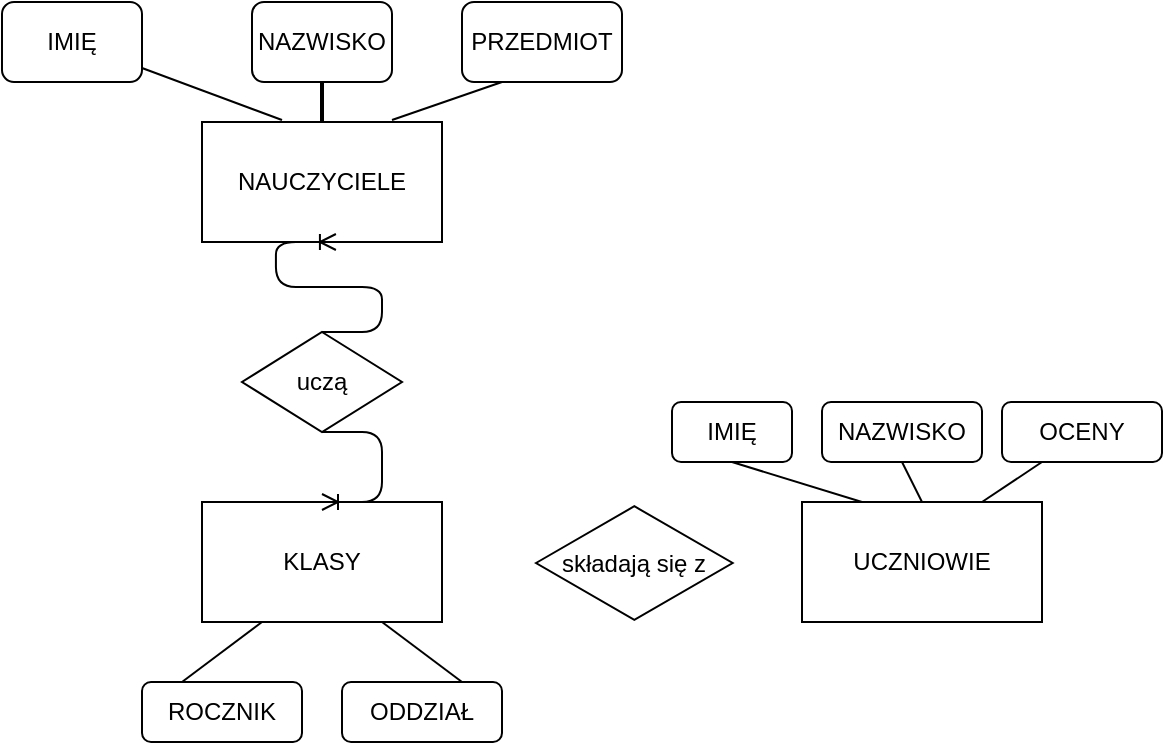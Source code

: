 <mxfile version="14.4.9" type="github">
  <diagram id="R2lEEEUBdFMjLlhIrx00" name="Page-1">
    <mxGraphModel dx="1038" dy="547" grid="1" gridSize="10" guides="1" tooltips="1" connect="1" arrows="1" fold="1" page="1" pageScale="1" pageWidth="850" pageHeight="1100" math="0" shadow="0" extFonts="Permanent Marker^https://fonts.googleapis.com/css?family=Permanent+Marker">
      <root>
        <mxCell id="0" />
        <mxCell id="1" parent="0" />
        <mxCell id="duG1KUQLpDS7PBp-qmxF-61" value="UCZNIOWIE" style="rounded=0;whiteSpace=wrap;html=1;" vertex="1" parent="1">
          <mxGeometry x="460" y="280" width="120" height="60" as="geometry" />
        </mxCell>
        <mxCell id="duG1KUQLpDS7PBp-qmxF-64" value="KLASY" style="rounded=0;whiteSpace=wrap;html=1;" vertex="1" parent="1">
          <mxGeometry x="160" y="280" width="120" height="60" as="geometry" />
        </mxCell>
        <mxCell id="duG1KUQLpDS7PBp-qmxF-66" value="składają się z" style="html=1;whiteSpace=wrap;aspect=fixed;shape=isoRectangle;" vertex="1" parent="1">
          <mxGeometry x="327" y="281" width="98.33" height="59" as="geometry" />
        </mxCell>
        <mxCell id="duG1KUQLpDS7PBp-qmxF-67" value="NAUCZYCIELE" style="rounded=0;whiteSpace=wrap;html=1;" vertex="1" parent="1">
          <mxGeometry x="160" y="90" width="120" height="60" as="geometry" />
        </mxCell>
        <mxCell id="duG1KUQLpDS7PBp-qmxF-68" value="PRZEDMIOT" style="rounded=1;whiteSpace=wrap;html=1;" vertex="1" parent="1">
          <mxGeometry x="290" y="30" width="80" height="40" as="geometry" />
        </mxCell>
        <mxCell id="duG1KUQLpDS7PBp-qmxF-69" value="IMIĘ" style="rounded=1;whiteSpace=wrap;html=1;" vertex="1" parent="1">
          <mxGeometry x="60" y="30" width="70" height="40" as="geometry" />
        </mxCell>
        <mxCell id="duG1KUQLpDS7PBp-qmxF-70" value="NAZWISKO" style="rounded=1;whiteSpace=wrap;html=1;" vertex="1" parent="1">
          <mxGeometry x="185" y="30" width="70" height="40" as="geometry" />
        </mxCell>
        <mxCell id="duG1KUQLpDS7PBp-qmxF-71" value="" style="line;strokeWidth=2;direction=south;html=1;" vertex="1" parent="1">
          <mxGeometry x="215" y="70" width="10" height="20" as="geometry" />
        </mxCell>
        <mxCell id="duG1KUQLpDS7PBp-qmxF-74" value="" style="endArrow=none;html=1;rounded=0;entryX=0.25;entryY=1;entryDx=0;entryDy=0;" edge="1" parent="1" target="duG1KUQLpDS7PBp-qmxF-68">
          <mxGeometry relative="1" as="geometry">
            <mxPoint x="255" y="89" as="sourcePoint" />
            <mxPoint x="415" y="89" as="targetPoint" />
          </mxGeometry>
        </mxCell>
        <mxCell id="duG1KUQLpDS7PBp-qmxF-75" value="" style="endArrow=none;html=1;rounded=0;" edge="1" parent="1" source="duG1KUQLpDS7PBp-qmxF-69">
          <mxGeometry relative="1" as="geometry">
            <mxPoint x="100" y="89" as="sourcePoint" />
            <mxPoint x="200" y="89" as="targetPoint" />
          </mxGeometry>
        </mxCell>
        <mxCell id="duG1KUQLpDS7PBp-qmxF-76" value="uczą" style="rhombus;whiteSpace=wrap;html=1;" vertex="1" parent="1">
          <mxGeometry x="180" y="195" width="80" height="50" as="geometry" />
        </mxCell>
        <mxCell id="duG1KUQLpDS7PBp-qmxF-77" value="ROCZNIK" style="rounded=1;whiteSpace=wrap;html=1;" vertex="1" parent="1">
          <mxGeometry x="130" y="370" width="80" height="30" as="geometry" />
        </mxCell>
        <mxCell id="duG1KUQLpDS7PBp-qmxF-78" value="ODDZIAŁ" style="rounded=1;whiteSpace=wrap;html=1;" vertex="1" parent="1">
          <mxGeometry x="230" y="370" width="80" height="30" as="geometry" />
        </mxCell>
        <mxCell id="duG1KUQLpDS7PBp-qmxF-79" value="" style="endArrow=none;html=1;rounded=0;exitX=0.25;exitY=0;exitDx=0;exitDy=0;entryX=0.25;entryY=1;entryDx=0;entryDy=0;" edge="1" parent="1" source="duG1KUQLpDS7PBp-qmxF-77" target="duG1KUQLpDS7PBp-qmxF-64">
          <mxGeometry relative="1" as="geometry">
            <mxPoint x="140" y="299" as="sourcePoint" />
            <mxPoint x="225" y="299" as="targetPoint" />
          </mxGeometry>
        </mxCell>
        <mxCell id="duG1KUQLpDS7PBp-qmxF-81" value="" style="endArrow=none;html=1;rounded=0;entryX=0.75;entryY=0;entryDx=0;entryDy=0;exitX=0.75;exitY=1;exitDx=0;exitDy=0;" edge="1" parent="1" source="duG1KUQLpDS7PBp-qmxF-64" target="duG1KUQLpDS7PBp-qmxF-78">
          <mxGeometry relative="1" as="geometry">
            <mxPoint x="240" y="300" as="sourcePoint" />
            <mxPoint x="310" y="300" as="targetPoint" />
          </mxGeometry>
        </mxCell>
        <mxCell id="duG1KUQLpDS7PBp-qmxF-82" value="IMIĘ" style="rounded=1;whiteSpace=wrap;html=1;" vertex="1" parent="1">
          <mxGeometry x="395" y="230" width="60" height="30" as="geometry" />
        </mxCell>
        <mxCell id="duG1KUQLpDS7PBp-qmxF-83" value="NAZWISKO" style="rounded=1;whiteSpace=wrap;html=1;" vertex="1" parent="1">
          <mxGeometry x="470" y="230" width="80" height="30" as="geometry" />
        </mxCell>
        <mxCell id="duG1KUQLpDS7PBp-qmxF-84" value="OCENY" style="rounded=1;whiteSpace=wrap;html=1;" vertex="1" parent="1">
          <mxGeometry x="560" y="230" width="80" height="30" as="geometry" />
        </mxCell>
        <mxCell id="duG1KUQLpDS7PBp-qmxF-92" value="" style="edgeStyle=entityRelationEdgeStyle;fontSize=12;html=1;endArrow=ERoneToMany;entryX=0.558;entryY=1;entryDx=0;entryDy=0;entryPerimeter=0;exitX=0.5;exitY=0;exitDx=0;exitDy=0;" edge="1" parent="1" source="duG1KUQLpDS7PBp-qmxF-76" target="duG1KUQLpDS7PBp-qmxF-67">
          <mxGeometry width="100" height="100" relative="1" as="geometry">
            <mxPoint x="220" y="170" as="sourcePoint" />
            <mxPoint x="320" y="70" as="targetPoint" />
          </mxGeometry>
        </mxCell>
        <mxCell id="duG1KUQLpDS7PBp-qmxF-98" value="" style="edgeStyle=entityRelationEdgeStyle;fontSize=12;html=1;endArrow=ERoneToMany;entryX=0.5;entryY=0;entryDx=0;entryDy=0;exitX=0.5;exitY=1;exitDx=0;exitDy=0;" edge="1" parent="1" source="duG1KUQLpDS7PBp-qmxF-76" target="duG1KUQLpDS7PBp-qmxF-64">
          <mxGeometry width="100" height="100" relative="1" as="geometry">
            <mxPoint x="215" y="220" as="sourcePoint" />
            <mxPoint x="315" y="120" as="targetPoint" />
          </mxGeometry>
        </mxCell>
        <mxCell id="duG1KUQLpDS7PBp-qmxF-99" value="" style="endArrow=none;html=1;rounded=0;exitX=0.5;exitY=1;exitDx=0;exitDy=0;entryX=0.25;entryY=0;entryDx=0;entryDy=0;" edge="1" parent="1" source="duG1KUQLpDS7PBp-qmxF-82" target="duG1KUQLpDS7PBp-qmxF-61">
          <mxGeometry relative="1" as="geometry">
            <mxPoint x="340" y="250" as="sourcePoint" />
            <mxPoint x="500" y="250" as="targetPoint" />
          </mxGeometry>
        </mxCell>
        <mxCell id="duG1KUQLpDS7PBp-qmxF-100" value="" style="endArrow=none;html=1;rounded=0;entryX=0.5;entryY=1;entryDx=0;entryDy=0;exitX=0.5;exitY=0;exitDx=0;exitDy=0;" edge="1" parent="1" source="duG1KUQLpDS7PBp-qmxF-61" target="duG1KUQLpDS7PBp-qmxF-83">
          <mxGeometry relative="1" as="geometry">
            <mxPoint x="340" y="250" as="sourcePoint" />
            <mxPoint x="500" y="250" as="targetPoint" />
          </mxGeometry>
        </mxCell>
        <mxCell id="duG1KUQLpDS7PBp-qmxF-101" value="" style="endArrow=none;html=1;rounded=0;entryX=0.75;entryY=0;entryDx=0;entryDy=0;exitX=0.25;exitY=1;exitDx=0;exitDy=0;" edge="1" parent="1" source="duG1KUQLpDS7PBp-qmxF-84" target="duG1KUQLpDS7PBp-qmxF-61">
          <mxGeometry relative="1" as="geometry">
            <mxPoint x="340" y="250" as="sourcePoint" />
            <mxPoint x="500" y="250" as="targetPoint" />
          </mxGeometry>
        </mxCell>
      </root>
    </mxGraphModel>
  </diagram>
</mxfile>
